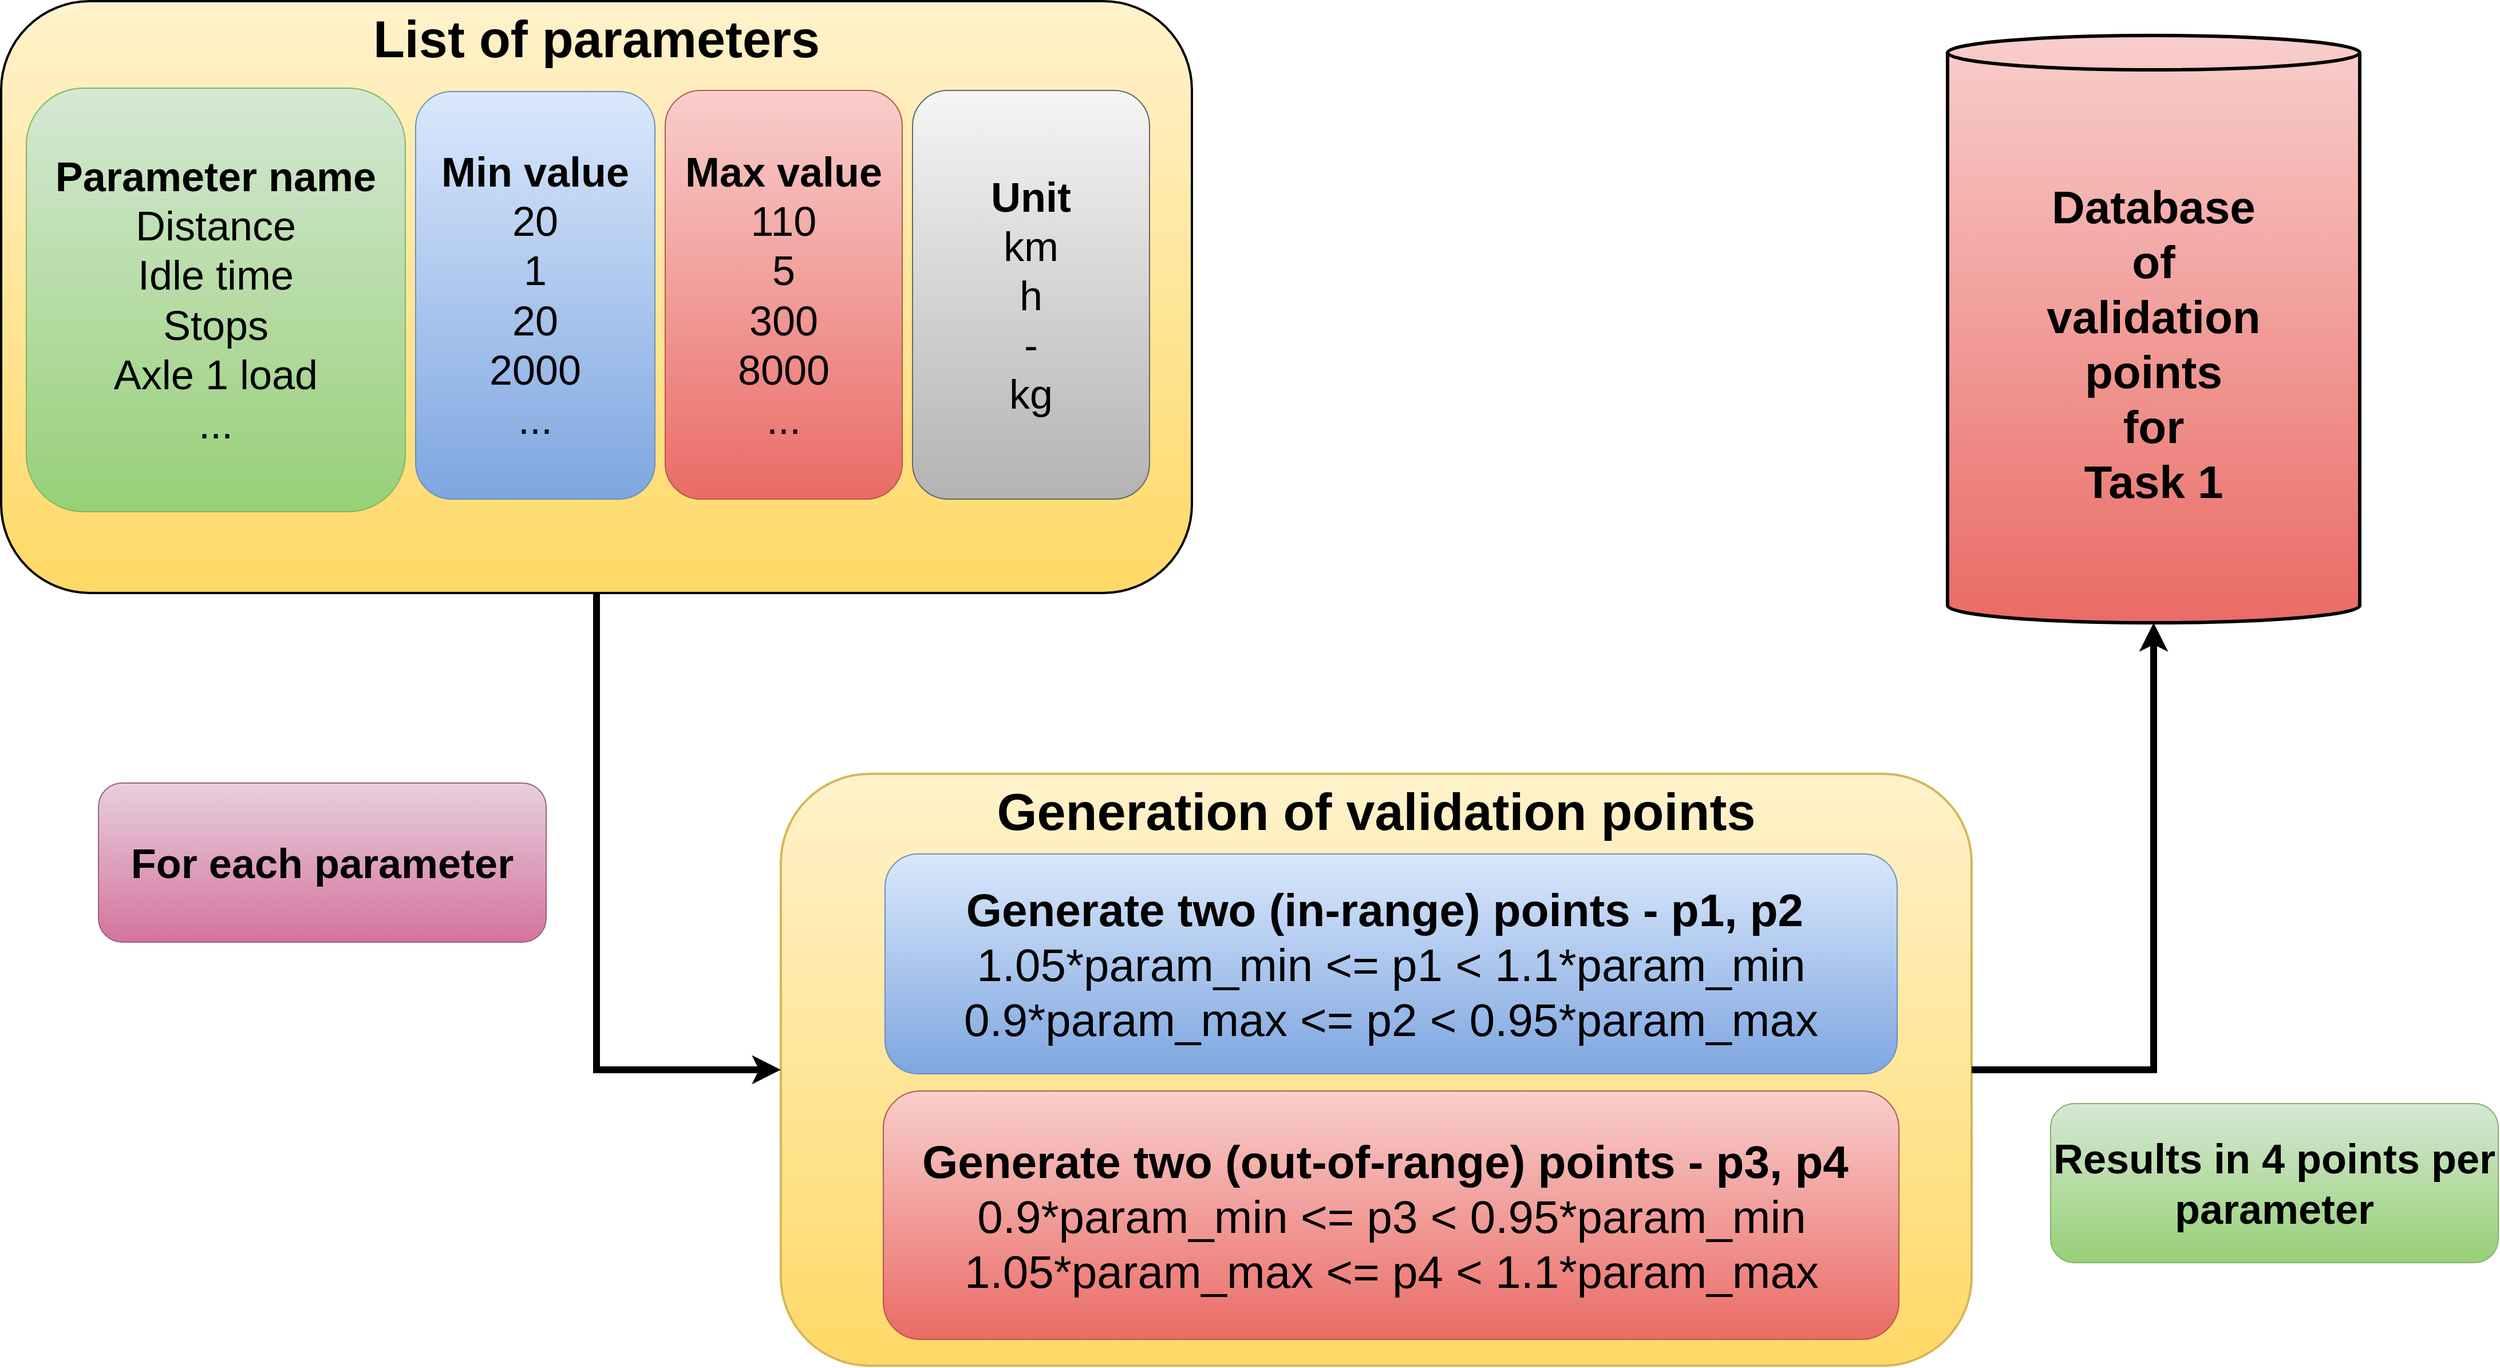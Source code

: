 <mxfile version="26.0.3">
  <diagram name="Strona-1" id="TOSnowI4GFBEd9A9ZNoP">
    <mxGraphModel dx="2607" dy="1525" grid="0" gridSize="10" guides="1" tooltips="1" connect="1" arrows="1" fold="1" page="1" pageScale="1" pageWidth="2336" pageHeight="1654" math="0" shadow="0">
      <root>
        <mxCell id="0" />
        <mxCell id="1" parent="0" />
        <mxCell id="bD_rz1zzuNV5zWcese6c-1" value="&lt;div&gt;&lt;b style=&quot;background-color: transparent; color: light-dark(rgb(0, 0, 0), rgb(255, 255, 255));&quot;&gt;&lt;font style=&quot;font-size: 45px;&quot;&gt;List of parameters&lt;/font&gt;&lt;/b&gt;&lt;/div&gt;" style="text;html=1;align=center;verticalAlign=top;whiteSpace=wrap;rounded=1;strokeColor=#000000;fillColor=#fff2cc;strokeWidth=2;gradientColor=#ffd966;" vertex="1" parent="1">
          <mxGeometry x="43" y="96" width="1040" height="517" as="geometry" />
        </mxCell>
        <mxCell id="bD_rz1zzuNV5zWcese6c-2" value="&lt;div&gt;&lt;span style=&quot;font-size: 36px;&quot;&gt;&lt;b&gt;Parameter name&lt;/b&gt;&lt;/span&gt;&lt;/div&gt;&lt;div&gt;&lt;span style=&quot;font-size: 36px;&quot;&gt;Distance&lt;/span&gt;&lt;/div&gt;&lt;div&gt;&lt;span style=&quot;font-size: 36px;&quot;&gt;Idle time&lt;/span&gt;&lt;/div&gt;&lt;div&gt;&lt;span style=&quot;font-size: 36px;&quot;&gt;Stops&lt;/span&gt;&lt;/div&gt;&lt;div&gt;&lt;span style=&quot;font-size: 36px;&quot;&gt;Axle 1 load&lt;/span&gt;&lt;/div&gt;&lt;div&gt;&lt;span style=&quot;font-size: 36px;&quot;&gt;...&lt;/span&gt;&lt;/div&gt;" style="text;html=1;align=center;verticalAlign=middle;whiteSpace=wrap;rounded=1;strokeColor=#82b366;fillColor=#d5e8d4;gradientColor=#97d077;" vertex="1" parent="1">
          <mxGeometry x="65" y="172" width="331" height="370" as="geometry" />
        </mxCell>
        <mxCell id="bD_rz1zzuNV5zWcese6c-3" value="&lt;span style=&quot;font-size: 36px;&quot;&gt;&lt;b&gt;Max value&lt;/b&gt;&lt;/span&gt;&lt;div&gt;&lt;span style=&quot;font-size: 36px;&quot;&gt;110&lt;/span&gt;&lt;/div&gt;&lt;div&gt;&lt;span style=&quot;font-size: 36px;&quot;&gt;5&lt;/span&gt;&lt;/div&gt;&lt;div&gt;&lt;span style=&quot;font-size: 36px;&quot;&gt;300&lt;/span&gt;&lt;/div&gt;&lt;div&gt;&lt;span style=&quot;font-size: 36px;&quot;&gt;8000&lt;/span&gt;&lt;/div&gt;&lt;div&gt;&lt;span style=&quot;font-size: 36px;&quot;&gt;...&lt;/span&gt;&lt;/div&gt;" style="text;html=1;align=center;verticalAlign=middle;whiteSpace=wrap;rounded=1;strokeColor=#b85450;fillColor=#f8cecc;gradientColor=#ea6b66;" vertex="1" parent="1">
          <mxGeometry x="623" y="174" width="207" height="357" as="geometry" />
        </mxCell>
        <mxCell id="bD_rz1zzuNV5zWcese6c-6" value="&lt;span style=&quot;font-size: 36px;&quot;&gt;&lt;b&gt;Min value&lt;/b&gt;&lt;/span&gt;&lt;div&gt;&lt;span style=&quot;font-size: 36px;&quot;&gt;20&lt;/span&gt;&lt;/div&gt;&lt;div&gt;&lt;span style=&quot;font-size: 36px;&quot;&gt;1&lt;/span&gt;&lt;/div&gt;&lt;div&gt;&lt;span style=&quot;font-size: 36px;&quot;&gt;20&lt;/span&gt;&lt;/div&gt;&lt;div&gt;&lt;span style=&quot;font-size: 36px;&quot;&gt;2000&lt;/span&gt;&lt;/div&gt;&lt;div&gt;&lt;span style=&quot;font-size: 36px;&quot;&gt;...&lt;/span&gt;&lt;/div&gt;" style="text;html=1;align=center;verticalAlign=middle;whiteSpace=wrap;rounded=1;strokeColor=#6c8ebf;fillColor=#dae8fc;gradientColor=#7ea6e0;" vertex="1" parent="1">
          <mxGeometry x="405" y="175" width="209" height="356" as="geometry" />
        </mxCell>
        <mxCell id="bD_rz1zzuNV5zWcese6c-7" value="&lt;span style=&quot;font-size: 36px;&quot;&gt;&lt;b&gt;Unit&lt;/b&gt;&lt;/span&gt;&lt;div&gt;&lt;span style=&quot;font-size: 36px;&quot;&gt;km&lt;/span&gt;&lt;/div&gt;&lt;div&gt;&lt;span style=&quot;font-size: 36px;&quot;&gt;h&lt;/span&gt;&lt;/div&gt;&lt;div&gt;&lt;span style=&quot;font-size: 36px;&quot;&gt;-&lt;/span&gt;&lt;/div&gt;&lt;div&gt;&lt;span style=&quot;font-size: 36px;&quot;&gt;kg&lt;/span&gt;&lt;/div&gt;" style="text;html=1;align=center;verticalAlign=middle;whiteSpace=wrap;rounded=1;strokeColor=#666666;fillColor=#f5f5f5;gradientColor=#b3b3b3;" vertex="1" parent="1">
          <mxGeometry x="839" y="174" width="207" height="357" as="geometry" />
        </mxCell>
        <mxCell id="bD_rz1zzuNV5zWcese6c-9" value="&lt;div&gt;&lt;b style=&quot;background-color: transparent; color: light-dark(rgb(0, 0, 0), rgb(255, 255, 255));&quot;&gt;&lt;font style=&quot;font-size: 45px;&quot;&gt;Generation of validation points&lt;/font&gt;&lt;/b&gt;&lt;/div&gt;" style="text;html=1;align=center;verticalAlign=top;whiteSpace=wrap;rounded=1;strokeColor=#d6b656;fillColor=#fff2cc;strokeWidth=2;gradientColor=#ffd966;" vertex="1" parent="1">
          <mxGeometry x="724" y="771" width="1040" height="517" as="geometry" />
        </mxCell>
        <mxCell id="bD_rz1zzuNV5zWcese6c-10" value="&lt;b style=&quot;forced-color-adjust: none; color: light-dark(rgb(0, 0, 0), rgb(255, 255, 255)); font-family: Helvetica; font-style: normal; font-variant-ligatures: normal; font-variant-caps: normal; letter-spacing: normal; orphans: 2; text-align: center; text-indent: 0px; text-transform: none; widows: 2; word-spacing: 0px; -webkit-text-stroke-width: 0px; white-space: normal; background-color: transparent; text-decoration-thickness: initial; text-decoration-style: initial; text-decoration-color: initial; font-size: 40px;&quot;&gt;Generate two (in-range) points - p1, p2&amp;nbsp;&lt;/b&gt;&lt;div&gt;&lt;span style=&quot;forced-color-adjust: none; color: light-dark(rgb(0, 0, 0), rgb(255, 255, 255)); font-family: Helvetica; font-style: normal; font-variant-ligatures: normal; font-variant-caps: normal; letter-spacing: normal; orphans: 2; text-align: center; text-indent: 0px; text-transform: none; widows: 2; word-spacing: 0px; -webkit-text-stroke-width: 0px; white-space: normal; background-color: transparent; text-decoration-thickness: initial; text-decoration-style: initial; text-decoration-color: initial; font-size: 40px;&quot;&gt;1.05*param_min &amp;lt;= p1 &amp;lt; 1.1*param_min&lt;/span&gt;&lt;/div&gt;&lt;div&gt;&lt;span style=&quot;color: light-dark(rgb(0, 0, 0), rgb(255, 255, 255)); background-color: transparent; font-size: 40px;&quot;&gt;0.9*param_max &amp;lt;= p2 &amp;lt; 0.95*param_max&lt;/span&gt;&lt;/div&gt;" style="text;html=1;align=center;verticalAlign=middle;whiteSpace=wrap;rounded=1;strokeColor=#6c8ebf;fillColor=#dae8fc;gradientColor=#7ea6e0;" vertex="1" parent="1">
          <mxGeometry x="815" y="841" width="884" height="192" as="geometry" />
        </mxCell>
        <mxCell id="bD_rz1zzuNV5zWcese6c-11" value="&lt;b style=&quot;color: light-dark(rgb(0, 0, 0), rgb(255, 255, 255)); background-color: transparent; font-size: 40px;&quot;&gt;Generate two (out-of-range) points - p3, p4&amp;nbsp;&lt;/b&gt;&lt;div&gt;&lt;div&gt;&lt;span style=&quot;color: light-dark(rgb(0, 0, 0), rgb(255, 255, 255)); background-color: transparent; font-size: 40px;&quot;&gt;0.9*param_min &amp;lt;= p3 &amp;lt; 0.95*param_min&lt;/span&gt;&lt;/div&gt;&lt;div&gt;&lt;span style=&quot;color: light-dark(rgb(0, 0, 0), rgb(255, 255, 255)); background-color: transparent; font-size: 40px;&quot;&gt;1.05*param_max &amp;lt;= p4 &amp;lt; 1.1*param_max&lt;/span&gt;&lt;/div&gt;&lt;/div&gt;" style="text;html=1;align=center;verticalAlign=middle;whiteSpace=wrap;rounded=1;strokeColor=#b85450;fillColor=#f8cecc;gradientColor=#ea6b66;" vertex="1" parent="1">
          <mxGeometry x="813.5" y="1048" width="887" height="217" as="geometry" />
        </mxCell>
        <mxCell id="bD_rz1zzuNV5zWcese6c-12" value="&lt;font style=&quot;font-size: 40px;&quot;&gt;&lt;b&gt;Database&lt;/b&gt;&lt;/font&gt;&lt;div&gt;&lt;b style=&quot;font-size: 40px; background-color: transparent; color: light-dark(rgb(0, 0, 0), rgb(255, 255, 255));&quot;&gt;of&lt;/b&gt;&lt;/div&gt;&lt;div&gt;&lt;b style=&quot;font-size: 40px; background-color: transparent; color: light-dark(rgb(0, 0, 0), rgb(255, 255, 255));&quot;&gt;validation&lt;/b&gt;&lt;div&gt;&lt;font style=&quot;font-size: 40px;&quot;&gt;&lt;b&gt;points&lt;/b&gt;&lt;/font&gt;&lt;/div&gt;&lt;div&gt;&lt;font style=&quot;font-size: 40px;&quot;&gt;&lt;b&gt;for&lt;/b&gt;&lt;/font&gt;&lt;/div&gt;&lt;div&gt;&lt;font style=&quot;font-size: 40px;&quot;&gt;&lt;b&gt;Task 1&lt;/b&gt;&lt;/font&gt;&lt;/div&gt;&lt;/div&gt;" style="shape=cylinder3;whiteSpace=wrap;html=1;boundedLbl=1;backgroundOutline=1;size=15;fillColor=#f8cecc;gradientColor=#ea6b66;strokeColor=#000000;strokeWidth=3;" vertex="1" parent="1">
          <mxGeometry x="1743" y="126" width="360" height="513" as="geometry" />
        </mxCell>
        <mxCell id="bD_rz1zzuNV5zWcese6c-15" value="" style="endArrow=classic;html=1;rounded=0;exitX=0.5;exitY=1;exitDx=0;exitDy=0;entryX=0;entryY=0.5;entryDx=0;entryDy=0;edgeStyle=orthogonalEdgeStyle;strokeWidth=6;" edge="1" parent="1" source="bD_rz1zzuNV5zWcese6c-1" target="bD_rz1zzuNV5zWcese6c-9">
          <mxGeometry width="50" height="50" relative="1" as="geometry">
            <mxPoint x="329" y="800" as="sourcePoint" />
            <mxPoint x="715" y="710" as="targetPoint" />
          </mxGeometry>
        </mxCell>
        <mxCell id="bD_rz1zzuNV5zWcese6c-16" value="" style="endArrow=classic;html=1;rounded=0;entryX=0.5;entryY=1;entryDx=0;entryDy=0;entryPerimeter=0;exitX=1;exitY=0.5;exitDx=0;exitDy=0;edgeStyle=orthogonalEdgeStyle;strokeWidth=6;" edge="1" parent="1" source="bD_rz1zzuNV5zWcese6c-9" target="bD_rz1zzuNV5zWcese6c-12">
          <mxGeometry width="50" height="50" relative="1" as="geometry">
            <mxPoint x="1010" y="821" as="sourcePoint" />
            <mxPoint x="1355" y="579" as="targetPoint" />
          </mxGeometry>
        </mxCell>
        <mxCell id="bD_rz1zzuNV5zWcese6c-18" value="&lt;div&gt;&lt;span style=&quot;font-size: 36px;&quot;&gt;&lt;b&gt;For&amp;nbsp;&lt;/b&gt;&lt;/span&gt;&lt;b style=&quot;font-size: 36px; background-color: transparent; color: light-dark(rgb(0, 0, 0), rgb(255, 255, 255));&quot;&gt;each parameter&lt;/b&gt;&lt;/div&gt;" style="text;html=1;align=center;verticalAlign=middle;whiteSpace=wrap;rounded=1;strokeColor=#996185;fillColor=#e6d0de;gradientColor=#d5739d;" vertex="1" parent="1">
          <mxGeometry x="128" y="779" width="391" height="139" as="geometry" />
        </mxCell>
        <mxCell id="bD_rz1zzuNV5zWcese6c-19" value="&lt;span style=&quot;font-size: 36px;&quot;&gt;&lt;b&gt;Results in 4 points per parameter&lt;/b&gt;&lt;/span&gt;" style="text;html=1;align=center;verticalAlign=middle;whiteSpace=wrap;rounded=1;strokeColor=#82b366;fillColor=#d5e8d4;gradientColor=#97d077;" vertex="1" parent="1">
          <mxGeometry x="1833" y="1059" width="391" height="139" as="geometry" />
        </mxCell>
      </root>
    </mxGraphModel>
  </diagram>
</mxfile>
